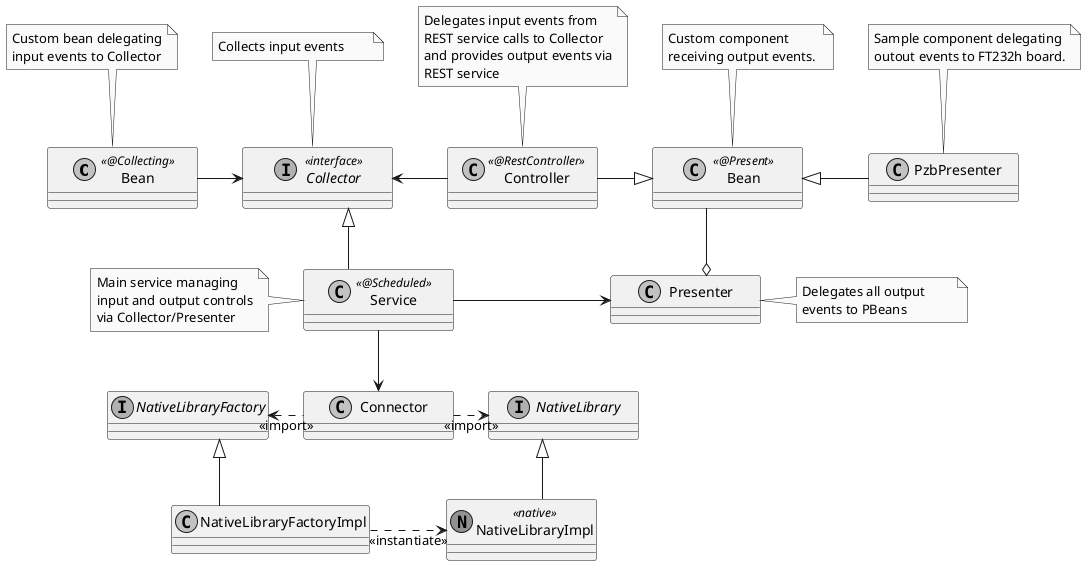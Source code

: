 @startuml
skinparam minClassWidth 150
skinparam linetype ortho
skinparam monochrome true

class "Bean" as CBean <<@Collecting>>
class "Bean" as PBean <<@Present>>
interface Collector <<interface>>
class Controller <<@RestController>>
class Service <<@Scheduled>>
interface NativeLibrary
interface NativeLibraryFactory
class NativeLibraryImpl << (N, #FF7700) native>>

Service -up-|> Collector
CBean -right> Collector
Controller -left> Collector
Controller -right-|>PBean
Service -right> Presenter
PBean -o Presenter
PzbPresenter -left-|>PBean
Service -down-> Connector
Connector -left.-> NativeLibraryFactory : <<import>>
Connector -right.> NativeLibrary : <<import>>
NativeLibraryFactoryImpl -up-|> NativeLibraryFactory
NativeLibrary <|-down- NativeLibraryImpl
NativeLibraryFactoryImpl -right.->NativeLibraryImpl : <<instantiate>>

note "Main service managing\ninput and output controls\nvia Collector/Presenter" as NService
note "Delegates all output\nevents to PBeans" as NPresenter
note "Custom bean delegating\ninput events to Collector" as NCBean
note "Collects input events" as NCollector
note "Delegates input events from\nREST service calls to Collector\nand provides output events via\nREST service" as NController
note "Custom component\nreceiving output events." as NPBean
note "Sample component delegating\noutout events to FT232h board." as NPzbPresenter

NService .right. Service
NPresenter .left Presenter
NCBean .down. CBean
NCollector .down. Collector
NController .down. Controller
NPBean .down. PBean
NPzbPresenter .down. PzbPresenter

@enduml
